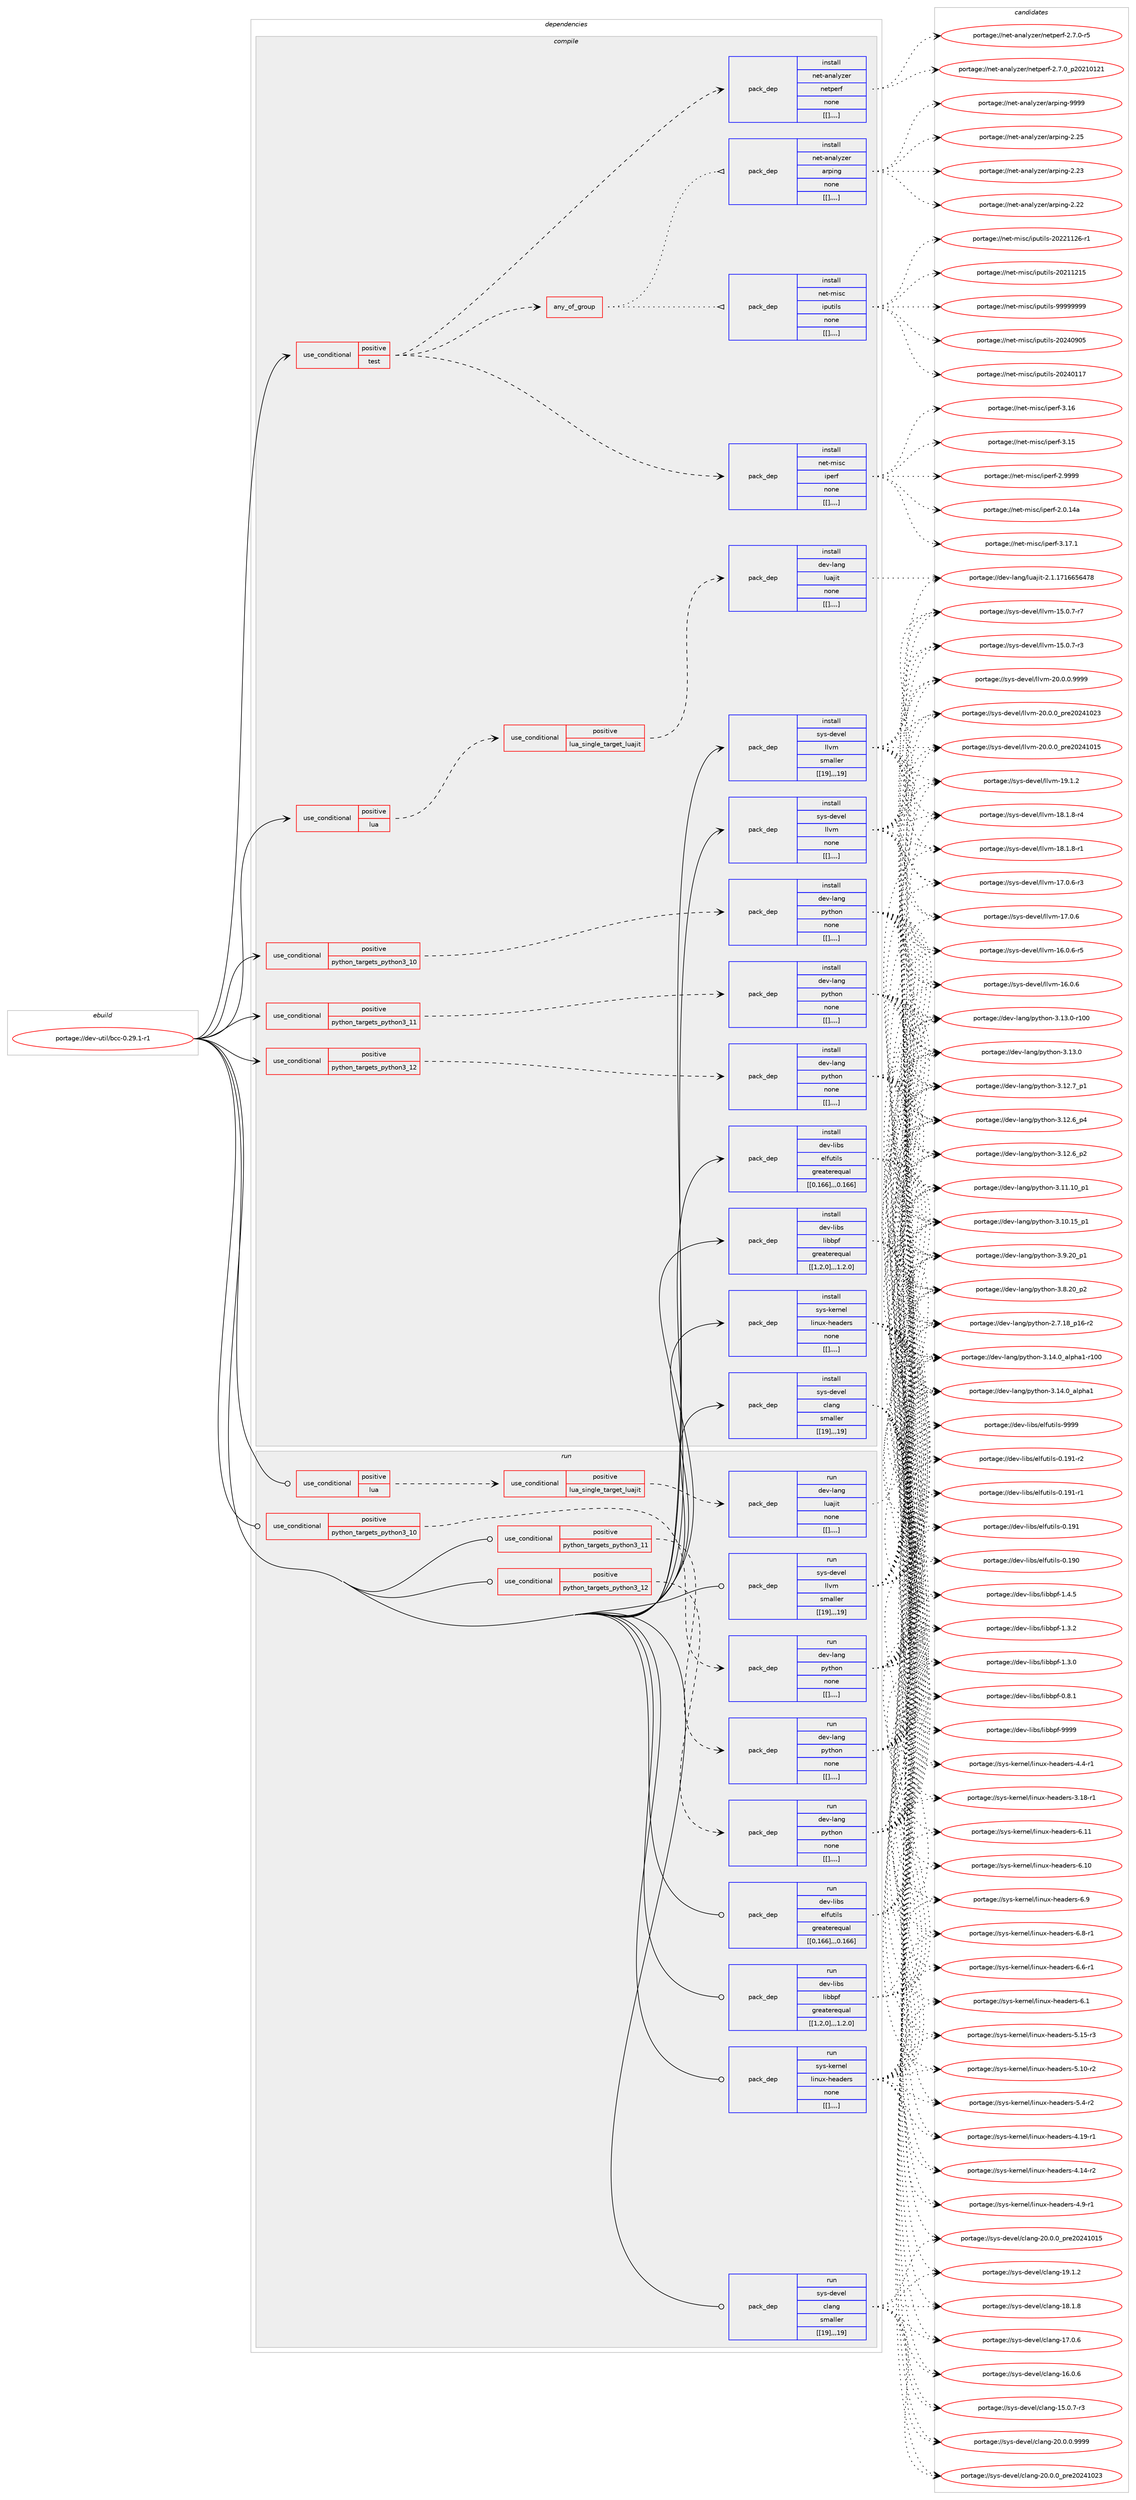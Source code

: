 digraph prolog {

# *************
# Graph options
# *************

newrank=true;
concentrate=true;
compound=true;
graph [rankdir=LR,fontname=Helvetica,fontsize=10,ranksep=1.5];#, ranksep=2.5, nodesep=0.2];
edge  [arrowhead=vee];
node  [fontname=Helvetica,fontsize=10];

# **********
# The ebuild
# **********

subgraph cluster_leftcol {
color=gray;
label=<<i>ebuild</i>>;
id [label="portage://dev-util/bcc-0.29.1-r1", color=red, width=4, href="../dev-util/bcc-0.29.1-r1.svg"];
}

# ****************
# The dependencies
# ****************

subgraph cluster_midcol {
color=gray;
label=<<i>dependencies</i>>;
subgraph cluster_compile {
fillcolor="#eeeeee";
style=filled;
label=<<i>compile</i>>;
subgraph cond64071 {
dependency223175 [label=<<TABLE BORDER="0" CELLBORDER="1" CELLSPACING="0" CELLPADDING="4"><TR><TD ROWSPAN="3" CELLPADDING="10">use_conditional</TD></TR><TR><TD>positive</TD></TR><TR><TD>lua</TD></TR></TABLE>>, shape=none, color=red];
subgraph cond64074 {
dependency223183 [label=<<TABLE BORDER="0" CELLBORDER="1" CELLSPACING="0" CELLPADDING="4"><TR><TD ROWSPAN="3" CELLPADDING="10">use_conditional</TD></TR><TR><TD>positive</TD></TR><TR><TD>lua_single_target_luajit</TD></TR></TABLE>>, shape=none, color=red];
subgraph pack157607 {
dependency223186 [label=<<TABLE BORDER="0" CELLBORDER="1" CELLSPACING="0" CELLPADDING="4" WIDTH="220"><TR><TD ROWSPAN="6" CELLPADDING="30">pack_dep</TD></TR><TR><TD WIDTH="110">install</TD></TR><TR><TD>dev-lang</TD></TR><TR><TD>luajit</TD></TR><TR><TD>none</TD></TR><TR><TD>[[],,,,]</TD></TR></TABLE>>, shape=none, color=blue];
}
dependency223183:e -> dependency223186:w [weight=20,style="dashed",arrowhead="vee"];
}
dependency223175:e -> dependency223183:w [weight=20,style="dashed",arrowhead="vee"];
}
id:e -> dependency223175:w [weight=20,style="solid",arrowhead="vee"];
subgraph cond64077 {
dependency223189 [label=<<TABLE BORDER="0" CELLBORDER="1" CELLSPACING="0" CELLPADDING="4"><TR><TD ROWSPAN="3" CELLPADDING="10">use_conditional</TD></TR><TR><TD>positive</TD></TR><TR><TD>python_targets_python3_10</TD></TR></TABLE>>, shape=none, color=red];
subgraph pack157610 {
dependency223191 [label=<<TABLE BORDER="0" CELLBORDER="1" CELLSPACING="0" CELLPADDING="4" WIDTH="220"><TR><TD ROWSPAN="6" CELLPADDING="30">pack_dep</TD></TR><TR><TD WIDTH="110">install</TD></TR><TR><TD>dev-lang</TD></TR><TR><TD>python</TD></TR><TR><TD>none</TD></TR><TR><TD>[[],,,,]</TD></TR></TABLE>>, shape=none, color=blue];
}
dependency223189:e -> dependency223191:w [weight=20,style="dashed",arrowhead="vee"];
}
id:e -> dependency223189:w [weight=20,style="solid",arrowhead="vee"];
subgraph cond64080 {
dependency223196 [label=<<TABLE BORDER="0" CELLBORDER="1" CELLSPACING="0" CELLPADDING="4"><TR><TD ROWSPAN="3" CELLPADDING="10">use_conditional</TD></TR><TR><TD>positive</TD></TR><TR><TD>python_targets_python3_11</TD></TR></TABLE>>, shape=none, color=red];
subgraph pack157614 {
dependency223207 [label=<<TABLE BORDER="0" CELLBORDER="1" CELLSPACING="0" CELLPADDING="4" WIDTH="220"><TR><TD ROWSPAN="6" CELLPADDING="30">pack_dep</TD></TR><TR><TD WIDTH="110">install</TD></TR><TR><TD>dev-lang</TD></TR><TR><TD>python</TD></TR><TR><TD>none</TD></TR><TR><TD>[[],,,,]</TD></TR></TABLE>>, shape=none, color=blue];
}
dependency223196:e -> dependency223207:w [weight=20,style="dashed",arrowhead="vee"];
}
id:e -> dependency223196:w [weight=20,style="solid",arrowhead="vee"];
subgraph cond64084 {
dependency223211 [label=<<TABLE BORDER="0" CELLBORDER="1" CELLSPACING="0" CELLPADDING="4"><TR><TD ROWSPAN="3" CELLPADDING="10">use_conditional</TD></TR><TR><TD>positive</TD></TR><TR><TD>python_targets_python3_12</TD></TR></TABLE>>, shape=none, color=red];
subgraph pack157624 {
dependency223214 [label=<<TABLE BORDER="0" CELLBORDER="1" CELLSPACING="0" CELLPADDING="4" WIDTH="220"><TR><TD ROWSPAN="6" CELLPADDING="30">pack_dep</TD></TR><TR><TD WIDTH="110">install</TD></TR><TR><TD>dev-lang</TD></TR><TR><TD>python</TD></TR><TR><TD>none</TD></TR><TR><TD>[[],,,,]</TD></TR></TABLE>>, shape=none, color=blue];
}
dependency223211:e -> dependency223214:w [weight=20,style="dashed",arrowhead="vee"];
}
id:e -> dependency223211:w [weight=20,style="solid",arrowhead="vee"];
subgraph cond64091 {
dependency223245 [label=<<TABLE BORDER="0" CELLBORDER="1" CELLSPACING="0" CELLPADDING="4"><TR><TD ROWSPAN="3" CELLPADDING="10">use_conditional</TD></TR><TR><TD>positive</TD></TR><TR><TD>test</TD></TR></TABLE>>, shape=none, color=red];
subgraph any1348 {
dependency223250 [label=<<TABLE BORDER="0" CELLBORDER="1" CELLSPACING="0" CELLPADDING="4"><TR><TD CELLPADDING="10">any_of_group</TD></TR></TABLE>>, shape=none, color=red];subgraph pack157651 {
dependency223253 [label=<<TABLE BORDER="0" CELLBORDER="1" CELLSPACING="0" CELLPADDING="4" WIDTH="220"><TR><TD ROWSPAN="6" CELLPADDING="30">pack_dep</TD></TR><TR><TD WIDTH="110">install</TD></TR><TR><TD>net-misc</TD></TR><TR><TD>iputils</TD></TR><TR><TD>none</TD></TR><TR><TD>[[],,,,]</TD></TR></TABLE>>, shape=none, color=blue];
}
dependency223250:e -> dependency223253:w [weight=20,style="dotted",arrowhead="oinv"];
subgraph pack157655 {
dependency223259 [label=<<TABLE BORDER="0" CELLBORDER="1" CELLSPACING="0" CELLPADDING="4" WIDTH="220"><TR><TD ROWSPAN="6" CELLPADDING="30">pack_dep</TD></TR><TR><TD WIDTH="110">install</TD></TR><TR><TD>net-analyzer</TD></TR><TR><TD>arping</TD></TR><TR><TD>none</TD></TR><TR><TD>[[],,,,]</TD></TR></TABLE>>, shape=none, color=blue];
}
dependency223250:e -> dependency223259:w [weight=20,style="dotted",arrowhead="oinv"];
}
dependency223245:e -> dependency223250:w [weight=20,style="dashed",arrowhead="vee"];
subgraph pack157662 {
dependency223267 [label=<<TABLE BORDER="0" CELLBORDER="1" CELLSPACING="0" CELLPADDING="4" WIDTH="220"><TR><TD ROWSPAN="6" CELLPADDING="30">pack_dep</TD></TR><TR><TD WIDTH="110">install</TD></TR><TR><TD>net-analyzer</TD></TR><TR><TD>netperf</TD></TR><TR><TD>none</TD></TR><TR><TD>[[],,,,]</TD></TR></TABLE>>, shape=none, color=blue];
}
dependency223245:e -> dependency223267:w [weight=20,style="dashed",arrowhead="vee"];
subgraph pack157666 {
dependency223276 [label=<<TABLE BORDER="0" CELLBORDER="1" CELLSPACING="0" CELLPADDING="4" WIDTH="220"><TR><TD ROWSPAN="6" CELLPADDING="30">pack_dep</TD></TR><TR><TD WIDTH="110">install</TD></TR><TR><TD>net-misc</TD></TR><TR><TD>iperf</TD></TR><TR><TD>none</TD></TR><TR><TD>[[],,,,]</TD></TR></TABLE>>, shape=none, color=blue];
}
dependency223245:e -> dependency223276:w [weight=20,style="dashed",arrowhead="vee"];
}
id:e -> dependency223245:w [weight=20,style="solid",arrowhead="vee"];
subgraph pack157672 {
dependency223283 [label=<<TABLE BORDER="0" CELLBORDER="1" CELLSPACING="0" CELLPADDING="4" WIDTH="220"><TR><TD ROWSPAN="6" CELLPADDING="30">pack_dep</TD></TR><TR><TD WIDTH="110">install</TD></TR><TR><TD>dev-libs</TD></TR><TR><TD>elfutils</TD></TR><TR><TD>greaterequal</TD></TR><TR><TD>[[0,166],,,0.166]</TD></TR></TABLE>>, shape=none, color=blue];
}
id:e -> dependency223283:w [weight=20,style="solid",arrowhead="vee"];
subgraph pack157676 {
dependency223289 [label=<<TABLE BORDER="0" CELLBORDER="1" CELLSPACING="0" CELLPADDING="4" WIDTH="220"><TR><TD ROWSPAN="6" CELLPADDING="30">pack_dep</TD></TR><TR><TD WIDTH="110">install</TD></TR><TR><TD>dev-libs</TD></TR><TR><TD>libbpf</TD></TR><TR><TD>greaterequal</TD></TR><TR><TD>[[1,2,0],,,1.2.0]</TD></TR></TABLE>>, shape=none, color=blue];
}
id:e -> dependency223289:w [weight=20,style="solid",arrowhead="vee"];
subgraph pack157680 {
dependency223298 [label=<<TABLE BORDER="0" CELLBORDER="1" CELLSPACING="0" CELLPADDING="4" WIDTH="220"><TR><TD ROWSPAN="6" CELLPADDING="30">pack_dep</TD></TR><TR><TD WIDTH="110">install</TD></TR><TR><TD>sys-devel</TD></TR><TR><TD>clang</TD></TR><TR><TD>smaller</TD></TR><TR><TD>[[19],,,19]</TD></TR></TABLE>>, shape=none, color=blue];
}
id:e -> dependency223298:w [weight=20,style="solid",arrowhead="vee"];
subgraph pack157690 {
dependency223305 [label=<<TABLE BORDER="0" CELLBORDER="1" CELLSPACING="0" CELLPADDING="4" WIDTH="220"><TR><TD ROWSPAN="6" CELLPADDING="30">pack_dep</TD></TR><TR><TD WIDTH="110">install</TD></TR><TR><TD>sys-devel</TD></TR><TR><TD>llvm</TD></TR><TR><TD>smaller</TD></TR><TR><TD>[[19],,,19]</TD></TR></TABLE>>, shape=none, color=blue];
}
id:e -> dependency223305:w [weight=20,style="solid",arrowhead="vee"];
subgraph pack157693 {
dependency223310 [label=<<TABLE BORDER="0" CELLBORDER="1" CELLSPACING="0" CELLPADDING="4" WIDTH="220"><TR><TD ROWSPAN="6" CELLPADDING="30">pack_dep</TD></TR><TR><TD WIDTH="110">install</TD></TR><TR><TD>sys-kernel</TD></TR><TR><TD>linux-headers</TD></TR><TR><TD>none</TD></TR><TR><TD>[[],,,,]</TD></TR></TABLE>>, shape=none, color=blue];
}
id:e -> dependency223310:w [weight=20,style="solid",arrowhead="vee"];
subgraph pack157696 {
dependency223315 [label=<<TABLE BORDER="0" CELLBORDER="1" CELLSPACING="0" CELLPADDING="4" WIDTH="220"><TR><TD ROWSPAN="6" CELLPADDING="30">pack_dep</TD></TR><TR><TD WIDTH="110">install</TD></TR><TR><TD>sys-devel</TD></TR><TR><TD>llvm</TD></TR><TR><TD>none</TD></TR><TR><TD>[[],,,,]</TD></TR></TABLE>>, shape=none, color=blue];
}
id:e -> dependency223315:w [weight=20,style="solid",arrowhead="vee"];
}
subgraph cluster_compileandrun {
fillcolor="#eeeeee";
style=filled;
label=<<i>compile and run</i>>;
}
subgraph cluster_run {
fillcolor="#eeeeee";
style=filled;
label=<<i>run</i>>;
subgraph cond64110 {
dependency223322 [label=<<TABLE BORDER="0" CELLBORDER="1" CELLSPACING="0" CELLPADDING="4"><TR><TD ROWSPAN="3" CELLPADDING="10">use_conditional</TD></TR><TR><TD>positive</TD></TR><TR><TD>lua</TD></TR></TABLE>>, shape=none, color=red];
subgraph cond64111 {
dependency223340 [label=<<TABLE BORDER="0" CELLBORDER="1" CELLSPACING="0" CELLPADDING="4"><TR><TD ROWSPAN="3" CELLPADDING="10">use_conditional</TD></TR><TR><TD>positive</TD></TR><TR><TD>lua_single_target_luajit</TD></TR></TABLE>>, shape=none, color=red];
subgraph pack157721 {
dependency223343 [label=<<TABLE BORDER="0" CELLBORDER="1" CELLSPACING="0" CELLPADDING="4" WIDTH="220"><TR><TD ROWSPAN="6" CELLPADDING="30">pack_dep</TD></TR><TR><TD WIDTH="110">run</TD></TR><TR><TD>dev-lang</TD></TR><TR><TD>luajit</TD></TR><TR><TD>none</TD></TR><TR><TD>[[],,,,]</TD></TR></TABLE>>, shape=none, color=blue];
}
dependency223340:e -> dependency223343:w [weight=20,style="dashed",arrowhead="vee"];
}
dependency223322:e -> dependency223340:w [weight=20,style="dashed",arrowhead="vee"];
}
id:e -> dependency223322:w [weight=20,style="solid",arrowhead="odot"];
subgraph cond64117 {
dependency223352 [label=<<TABLE BORDER="0" CELLBORDER="1" CELLSPACING="0" CELLPADDING="4"><TR><TD ROWSPAN="3" CELLPADDING="10">use_conditional</TD></TR><TR><TD>positive</TD></TR><TR><TD>python_targets_python3_10</TD></TR></TABLE>>, shape=none, color=red];
subgraph pack157733 {
dependency223360 [label=<<TABLE BORDER="0" CELLBORDER="1" CELLSPACING="0" CELLPADDING="4" WIDTH="220"><TR><TD ROWSPAN="6" CELLPADDING="30">pack_dep</TD></TR><TR><TD WIDTH="110">run</TD></TR><TR><TD>dev-lang</TD></TR><TR><TD>python</TD></TR><TR><TD>none</TD></TR><TR><TD>[[],,,,]</TD></TR></TABLE>>, shape=none, color=blue];
}
dependency223352:e -> dependency223360:w [weight=20,style="dashed",arrowhead="vee"];
}
id:e -> dependency223352:w [weight=20,style="solid",arrowhead="odot"];
subgraph cond64122 {
dependency223373 [label=<<TABLE BORDER="0" CELLBORDER="1" CELLSPACING="0" CELLPADDING="4"><TR><TD ROWSPAN="3" CELLPADDING="10">use_conditional</TD></TR><TR><TD>positive</TD></TR><TR><TD>python_targets_python3_11</TD></TR></TABLE>>, shape=none, color=red];
subgraph pack157747 {
dependency223380 [label=<<TABLE BORDER="0" CELLBORDER="1" CELLSPACING="0" CELLPADDING="4" WIDTH="220"><TR><TD ROWSPAN="6" CELLPADDING="30">pack_dep</TD></TR><TR><TD WIDTH="110">run</TD></TR><TR><TD>dev-lang</TD></TR><TR><TD>python</TD></TR><TR><TD>none</TD></TR><TR><TD>[[],,,,]</TD></TR></TABLE>>, shape=none, color=blue];
}
dependency223373:e -> dependency223380:w [weight=20,style="dashed",arrowhead="vee"];
}
id:e -> dependency223373:w [weight=20,style="solid",arrowhead="odot"];
subgraph cond64129 {
dependency223395 [label=<<TABLE BORDER="0" CELLBORDER="1" CELLSPACING="0" CELLPADDING="4"><TR><TD ROWSPAN="3" CELLPADDING="10">use_conditional</TD></TR><TR><TD>positive</TD></TR><TR><TD>python_targets_python3_12</TD></TR></TABLE>>, shape=none, color=red];
subgraph pack157759 {
dependency223403 [label=<<TABLE BORDER="0" CELLBORDER="1" CELLSPACING="0" CELLPADDING="4" WIDTH="220"><TR><TD ROWSPAN="6" CELLPADDING="30">pack_dep</TD></TR><TR><TD WIDTH="110">run</TD></TR><TR><TD>dev-lang</TD></TR><TR><TD>python</TD></TR><TR><TD>none</TD></TR><TR><TD>[[],,,,]</TD></TR></TABLE>>, shape=none, color=blue];
}
dependency223395:e -> dependency223403:w [weight=20,style="dashed",arrowhead="vee"];
}
id:e -> dependency223395:w [weight=20,style="solid",arrowhead="odot"];
subgraph pack157767 {
dependency223414 [label=<<TABLE BORDER="0" CELLBORDER="1" CELLSPACING="0" CELLPADDING="4" WIDTH="220"><TR><TD ROWSPAN="6" CELLPADDING="30">pack_dep</TD></TR><TR><TD WIDTH="110">run</TD></TR><TR><TD>dev-libs</TD></TR><TR><TD>elfutils</TD></TR><TR><TD>greaterequal</TD></TR><TR><TD>[[0,166],,,0.166]</TD></TR></TABLE>>, shape=none, color=blue];
}
id:e -> dependency223414:w [weight=20,style="solid",arrowhead="odot"];
subgraph pack157774 {
dependency223418 [label=<<TABLE BORDER="0" CELLBORDER="1" CELLSPACING="0" CELLPADDING="4" WIDTH="220"><TR><TD ROWSPAN="6" CELLPADDING="30">pack_dep</TD></TR><TR><TD WIDTH="110">run</TD></TR><TR><TD>dev-libs</TD></TR><TR><TD>libbpf</TD></TR><TR><TD>greaterequal</TD></TR><TR><TD>[[1,2,0],,,1.2.0]</TD></TR></TABLE>>, shape=none, color=blue];
}
id:e -> dependency223418:w [weight=20,style="solid",arrowhead="odot"];
subgraph pack157778 {
dependency223430 [label=<<TABLE BORDER="0" CELLBORDER="1" CELLSPACING="0" CELLPADDING="4" WIDTH="220"><TR><TD ROWSPAN="6" CELLPADDING="30">pack_dep</TD></TR><TR><TD WIDTH="110">run</TD></TR><TR><TD>sys-devel</TD></TR><TR><TD>clang</TD></TR><TR><TD>smaller</TD></TR><TR><TD>[[19],,,19]</TD></TR></TABLE>>, shape=none, color=blue];
}
id:e -> dependency223430:w [weight=20,style="solid",arrowhead="odot"];
subgraph pack157787 {
dependency223440 [label=<<TABLE BORDER="0" CELLBORDER="1" CELLSPACING="0" CELLPADDING="4" WIDTH="220"><TR><TD ROWSPAN="6" CELLPADDING="30">pack_dep</TD></TR><TR><TD WIDTH="110">run</TD></TR><TR><TD>sys-devel</TD></TR><TR><TD>llvm</TD></TR><TR><TD>smaller</TD></TR><TR><TD>[[19],,,19]</TD></TR></TABLE>>, shape=none, color=blue];
}
id:e -> dependency223440:w [weight=20,style="solid",arrowhead="odot"];
subgraph pack157794 {
dependency223448 [label=<<TABLE BORDER="0" CELLBORDER="1" CELLSPACING="0" CELLPADDING="4" WIDTH="220"><TR><TD ROWSPAN="6" CELLPADDING="30">pack_dep</TD></TR><TR><TD WIDTH="110">run</TD></TR><TR><TD>sys-kernel</TD></TR><TR><TD>linux-headers</TD></TR><TR><TD>none</TD></TR><TR><TD>[[],,,,]</TD></TR></TABLE>>, shape=none, color=blue];
}
id:e -> dependency223448:w [weight=20,style="solid",arrowhead="odot"];
}
}

# **************
# The candidates
# **************

subgraph cluster_choices {
rank=same;
color=gray;
label=<<i>candidates</i>>;

subgraph choice157628 {
color=black;
nodesep=1;
choice10010111845108971101034710811797106105116455046494649554954545354525556 [label="portage://dev-lang/luajit-2.1.1716656478", color=red, width=4,href="../dev-lang/luajit-2.1.1716656478.svg"];
dependency223186:e -> choice10010111845108971101034710811797106105116455046494649554954545354525556:w [style=dotted,weight="100"];
}
subgraph choice157633 {
color=black;
nodesep=1;
choice100101118451089711010347112121116104111110455146495246489597108112104974945114494848 [label="portage://dev-lang/python-3.14.0_alpha1-r100", color=red, width=4,href="../dev-lang/python-3.14.0_alpha1-r100.svg"];
choice1001011184510897110103471121211161041111104551464952464895971081121049749 [label="portage://dev-lang/python-3.14.0_alpha1", color=red, width=4,href="../dev-lang/python-3.14.0_alpha1.svg"];
choice1001011184510897110103471121211161041111104551464951464845114494848 [label="portage://dev-lang/python-3.13.0-r100", color=red, width=4,href="../dev-lang/python-3.13.0-r100.svg"];
choice10010111845108971101034711212111610411111045514649514648 [label="portage://dev-lang/python-3.13.0", color=red, width=4,href="../dev-lang/python-3.13.0.svg"];
choice100101118451089711010347112121116104111110455146495046559511249 [label="portage://dev-lang/python-3.12.7_p1", color=red, width=4,href="../dev-lang/python-3.12.7_p1.svg"];
choice100101118451089711010347112121116104111110455146495046549511252 [label="portage://dev-lang/python-3.12.6_p4", color=red, width=4,href="../dev-lang/python-3.12.6_p4.svg"];
choice100101118451089711010347112121116104111110455146495046549511250 [label="portage://dev-lang/python-3.12.6_p2", color=red, width=4,href="../dev-lang/python-3.12.6_p2.svg"];
choice10010111845108971101034711212111610411111045514649494649489511249 [label="portage://dev-lang/python-3.11.10_p1", color=red, width=4,href="../dev-lang/python-3.11.10_p1.svg"];
choice10010111845108971101034711212111610411111045514649484649539511249 [label="portage://dev-lang/python-3.10.15_p1", color=red, width=4,href="../dev-lang/python-3.10.15_p1.svg"];
choice100101118451089711010347112121116104111110455146574650489511249 [label="portage://dev-lang/python-3.9.20_p1", color=red, width=4,href="../dev-lang/python-3.9.20_p1.svg"];
choice100101118451089711010347112121116104111110455146564650489511250 [label="portage://dev-lang/python-3.8.20_p2", color=red, width=4,href="../dev-lang/python-3.8.20_p2.svg"];
choice100101118451089711010347112121116104111110455046554649569511249544511450 [label="portage://dev-lang/python-2.7.18_p16-r2", color=red, width=4,href="../dev-lang/python-2.7.18_p16-r2.svg"];
dependency223191:e -> choice100101118451089711010347112121116104111110455146495246489597108112104974945114494848:w [style=dotted,weight="100"];
dependency223191:e -> choice1001011184510897110103471121211161041111104551464952464895971081121049749:w [style=dotted,weight="100"];
dependency223191:e -> choice1001011184510897110103471121211161041111104551464951464845114494848:w [style=dotted,weight="100"];
dependency223191:e -> choice10010111845108971101034711212111610411111045514649514648:w [style=dotted,weight="100"];
dependency223191:e -> choice100101118451089711010347112121116104111110455146495046559511249:w [style=dotted,weight="100"];
dependency223191:e -> choice100101118451089711010347112121116104111110455146495046549511252:w [style=dotted,weight="100"];
dependency223191:e -> choice100101118451089711010347112121116104111110455146495046549511250:w [style=dotted,weight="100"];
dependency223191:e -> choice10010111845108971101034711212111610411111045514649494649489511249:w [style=dotted,weight="100"];
dependency223191:e -> choice10010111845108971101034711212111610411111045514649484649539511249:w [style=dotted,weight="100"];
dependency223191:e -> choice100101118451089711010347112121116104111110455146574650489511249:w [style=dotted,weight="100"];
dependency223191:e -> choice100101118451089711010347112121116104111110455146564650489511250:w [style=dotted,weight="100"];
dependency223191:e -> choice100101118451089711010347112121116104111110455046554649569511249544511450:w [style=dotted,weight="100"];
}
subgraph choice157643 {
color=black;
nodesep=1;
choice100101118451089711010347112121116104111110455146495246489597108112104974945114494848 [label="portage://dev-lang/python-3.14.0_alpha1-r100", color=red, width=4,href="../dev-lang/python-3.14.0_alpha1-r100.svg"];
choice1001011184510897110103471121211161041111104551464952464895971081121049749 [label="portage://dev-lang/python-3.14.0_alpha1", color=red, width=4,href="../dev-lang/python-3.14.0_alpha1.svg"];
choice1001011184510897110103471121211161041111104551464951464845114494848 [label="portage://dev-lang/python-3.13.0-r100", color=red, width=4,href="../dev-lang/python-3.13.0-r100.svg"];
choice10010111845108971101034711212111610411111045514649514648 [label="portage://dev-lang/python-3.13.0", color=red, width=4,href="../dev-lang/python-3.13.0.svg"];
choice100101118451089711010347112121116104111110455146495046559511249 [label="portage://dev-lang/python-3.12.7_p1", color=red, width=4,href="../dev-lang/python-3.12.7_p1.svg"];
choice100101118451089711010347112121116104111110455146495046549511252 [label="portage://dev-lang/python-3.12.6_p4", color=red, width=4,href="../dev-lang/python-3.12.6_p4.svg"];
choice100101118451089711010347112121116104111110455146495046549511250 [label="portage://dev-lang/python-3.12.6_p2", color=red, width=4,href="../dev-lang/python-3.12.6_p2.svg"];
choice10010111845108971101034711212111610411111045514649494649489511249 [label="portage://dev-lang/python-3.11.10_p1", color=red, width=4,href="../dev-lang/python-3.11.10_p1.svg"];
choice10010111845108971101034711212111610411111045514649484649539511249 [label="portage://dev-lang/python-3.10.15_p1", color=red, width=4,href="../dev-lang/python-3.10.15_p1.svg"];
choice100101118451089711010347112121116104111110455146574650489511249 [label="portage://dev-lang/python-3.9.20_p1", color=red, width=4,href="../dev-lang/python-3.9.20_p1.svg"];
choice100101118451089711010347112121116104111110455146564650489511250 [label="portage://dev-lang/python-3.8.20_p2", color=red, width=4,href="../dev-lang/python-3.8.20_p2.svg"];
choice100101118451089711010347112121116104111110455046554649569511249544511450 [label="portage://dev-lang/python-2.7.18_p16-r2", color=red, width=4,href="../dev-lang/python-2.7.18_p16-r2.svg"];
dependency223207:e -> choice100101118451089711010347112121116104111110455146495246489597108112104974945114494848:w [style=dotted,weight="100"];
dependency223207:e -> choice1001011184510897110103471121211161041111104551464952464895971081121049749:w [style=dotted,weight="100"];
dependency223207:e -> choice1001011184510897110103471121211161041111104551464951464845114494848:w [style=dotted,weight="100"];
dependency223207:e -> choice10010111845108971101034711212111610411111045514649514648:w [style=dotted,weight="100"];
dependency223207:e -> choice100101118451089711010347112121116104111110455146495046559511249:w [style=dotted,weight="100"];
dependency223207:e -> choice100101118451089711010347112121116104111110455146495046549511252:w [style=dotted,weight="100"];
dependency223207:e -> choice100101118451089711010347112121116104111110455146495046549511250:w [style=dotted,weight="100"];
dependency223207:e -> choice10010111845108971101034711212111610411111045514649494649489511249:w [style=dotted,weight="100"];
dependency223207:e -> choice10010111845108971101034711212111610411111045514649484649539511249:w [style=dotted,weight="100"];
dependency223207:e -> choice100101118451089711010347112121116104111110455146574650489511249:w [style=dotted,weight="100"];
dependency223207:e -> choice100101118451089711010347112121116104111110455146564650489511250:w [style=dotted,weight="100"];
dependency223207:e -> choice100101118451089711010347112121116104111110455046554649569511249544511450:w [style=dotted,weight="100"];
}
subgraph choice157655 {
color=black;
nodesep=1;
choice100101118451089711010347112121116104111110455146495246489597108112104974945114494848 [label="portage://dev-lang/python-3.14.0_alpha1-r100", color=red, width=4,href="../dev-lang/python-3.14.0_alpha1-r100.svg"];
choice1001011184510897110103471121211161041111104551464952464895971081121049749 [label="portage://dev-lang/python-3.14.0_alpha1", color=red, width=4,href="../dev-lang/python-3.14.0_alpha1.svg"];
choice1001011184510897110103471121211161041111104551464951464845114494848 [label="portage://dev-lang/python-3.13.0-r100", color=red, width=4,href="../dev-lang/python-3.13.0-r100.svg"];
choice10010111845108971101034711212111610411111045514649514648 [label="portage://dev-lang/python-3.13.0", color=red, width=4,href="../dev-lang/python-3.13.0.svg"];
choice100101118451089711010347112121116104111110455146495046559511249 [label="portage://dev-lang/python-3.12.7_p1", color=red, width=4,href="../dev-lang/python-3.12.7_p1.svg"];
choice100101118451089711010347112121116104111110455146495046549511252 [label="portage://dev-lang/python-3.12.6_p4", color=red, width=4,href="../dev-lang/python-3.12.6_p4.svg"];
choice100101118451089711010347112121116104111110455146495046549511250 [label="portage://dev-lang/python-3.12.6_p2", color=red, width=4,href="../dev-lang/python-3.12.6_p2.svg"];
choice10010111845108971101034711212111610411111045514649494649489511249 [label="portage://dev-lang/python-3.11.10_p1", color=red, width=4,href="../dev-lang/python-3.11.10_p1.svg"];
choice10010111845108971101034711212111610411111045514649484649539511249 [label="portage://dev-lang/python-3.10.15_p1", color=red, width=4,href="../dev-lang/python-3.10.15_p1.svg"];
choice100101118451089711010347112121116104111110455146574650489511249 [label="portage://dev-lang/python-3.9.20_p1", color=red, width=4,href="../dev-lang/python-3.9.20_p1.svg"];
choice100101118451089711010347112121116104111110455146564650489511250 [label="portage://dev-lang/python-3.8.20_p2", color=red, width=4,href="../dev-lang/python-3.8.20_p2.svg"];
choice100101118451089711010347112121116104111110455046554649569511249544511450 [label="portage://dev-lang/python-2.7.18_p16-r2", color=red, width=4,href="../dev-lang/python-2.7.18_p16-r2.svg"];
dependency223214:e -> choice100101118451089711010347112121116104111110455146495246489597108112104974945114494848:w [style=dotted,weight="100"];
dependency223214:e -> choice1001011184510897110103471121211161041111104551464952464895971081121049749:w [style=dotted,weight="100"];
dependency223214:e -> choice1001011184510897110103471121211161041111104551464951464845114494848:w [style=dotted,weight="100"];
dependency223214:e -> choice10010111845108971101034711212111610411111045514649514648:w [style=dotted,weight="100"];
dependency223214:e -> choice100101118451089711010347112121116104111110455146495046559511249:w [style=dotted,weight="100"];
dependency223214:e -> choice100101118451089711010347112121116104111110455146495046549511252:w [style=dotted,weight="100"];
dependency223214:e -> choice100101118451089711010347112121116104111110455146495046549511250:w [style=dotted,weight="100"];
dependency223214:e -> choice10010111845108971101034711212111610411111045514649494649489511249:w [style=dotted,weight="100"];
dependency223214:e -> choice10010111845108971101034711212111610411111045514649484649539511249:w [style=dotted,weight="100"];
dependency223214:e -> choice100101118451089711010347112121116104111110455146574650489511249:w [style=dotted,weight="100"];
dependency223214:e -> choice100101118451089711010347112121116104111110455146564650489511250:w [style=dotted,weight="100"];
dependency223214:e -> choice100101118451089711010347112121116104111110455046554649569511249544511450:w [style=dotted,weight="100"];
}
subgraph choice157665 {
color=black;
nodesep=1;
choice110101116451091051159947105112117116105108115455757575757575757 [label="portage://net-misc/iputils-99999999", color=red, width=4,href="../net-misc/iputils-99999999.svg"];
choice110101116451091051159947105112117116105108115455048505248574853 [label="portage://net-misc/iputils-20240905", color=red, width=4,href="../net-misc/iputils-20240905.svg"];
choice110101116451091051159947105112117116105108115455048505248494955 [label="portage://net-misc/iputils-20240117", color=red, width=4,href="../net-misc/iputils-20240117.svg"];
choice1101011164510910511599471051121171161051081154550485050494950544511449 [label="portage://net-misc/iputils-20221126-r1", color=red, width=4,href="../net-misc/iputils-20221126-r1.svg"];
choice110101116451091051159947105112117116105108115455048504949504953 [label="portage://net-misc/iputils-20211215", color=red, width=4,href="../net-misc/iputils-20211215.svg"];
dependency223253:e -> choice110101116451091051159947105112117116105108115455757575757575757:w [style=dotted,weight="100"];
dependency223253:e -> choice110101116451091051159947105112117116105108115455048505248574853:w [style=dotted,weight="100"];
dependency223253:e -> choice110101116451091051159947105112117116105108115455048505248494955:w [style=dotted,weight="100"];
dependency223253:e -> choice1101011164510910511599471051121171161051081154550485050494950544511449:w [style=dotted,weight="100"];
dependency223253:e -> choice110101116451091051159947105112117116105108115455048504949504953:w [style=dotted,weight="100"];
}
subgraph choice157666 {
color=black;
nodesep=1;
choice11010111645971109710812112210111447971141121051101034557575757 [label="portage://net-analyzer/arping-9999", color=red, width=4,href="../net-analyzer/arping-9999.svg"];
choice11010111645971109710812112210111447971141121051101034550465053 [label="portage://net-analyzer/arping-2.25", color=red, width=4,href="../net-analyzer/arping-2.25.svg"];
choice11010111645971109710812112210111447971141121051101034550465051 [label="portage://net-analyzer/arping-2.23", color=red, width=4,href="../net-analyzer/arping-2.23.svg"];
choice11010111645971109710812112210111447971141121051101034550465050 [label="portage://net-analyzer/arping-2.22", color=red, width=4,href="../net-analyzer/arping-2.22.svg"];
dependency223259:e -> choice11010111645971109710812112210111447971141121051101034557575757:w [style=dotted,weight="100"];
dependency223259:e -> choice11010111645971109710812112210111447971141121051101034550465053:w [style=dotted,weight="100"];
dependency223259:e -> choice11010111645971109710812112210111447971141121051101034550465051:w [style=dotted,weight="100"];
dependency223259:e -> choice11010111645971109710812112210111447971141121051101034550465050:w [style=dotted,weight="100"];
}
subgraph choice157670 {
color=black;
nodesep=1;
choice11010111645971109710812112210111447110101116112101114102455046554648951125048504948495049 [label="portage://net-analyzer/netperf-2.7.0_p20210121", color=red, width=4,href="../net-analyzer/netperf-2.7.0_p20210121.svg"];
choice110101116459711097108121122101114471101011161121011141024550465546484511453 [label="portage://net-analyzer/netperf-2.7.0-r5", color=red, width=4,href="../net-analyzer/netperf-2.7.0-r5.svg"];
dependency223267:e -> choice11010111645971109710812112210111447110101116112101114102455046554648951125048504948495049:w [style=dotted,weight="100"];
dependency223267:e -> choice110101116459711097108121122101114471101011161121011141024550465546484511453:w [style=dotted,weight="100"];
}
subgraph choice157675 {
color=black;
nodesep=1;
choice11010111645109105115994710511210111410245514649554649 [label="portage://net-misc/iperf-3.17.1", color=red, width=4,href="../net-misc/iperf-3.17.1.svg"];
choice1101011164510910511599471051121011141024551464954 [label="portage://net-misc/iperf-3.16", color=red, width=4,href="../net-misc/iperf-3.16.svg"];
choice1101011164510910511599471051121011141024551464953 [label="portage://net-misc/iperf-3.15", color=red, width=4,href="../net-misc/iperf-3.15.svg"];
choice11010111645109105115994710511210111410245504657575757 [label="portage://net-misc/iperf-2.9999", color=red, width=4,href="../net-misc/iperf-2.9999.svg"];
choice1101011164510910511599471051121011141024550464846495297 [label="portage://net-misc/iperf-2.0.14a", color=red, width=4,href="../net-misc/iperf-2.0.14a.svg"];
dependency223276:e -> choice11010111645109105115994710511210111410245514649554649:w [style=dotted,weight="100"];
dependency223276:e -> choice1101011164510910511599471051121011141024551464954:w [style=dotted,weight="100"];
dependency223276:e -> choice1101011164510910511599471051121011141024551464953:w [style=dotted,weight="100"];
dependency223276:e -> choice11010111645109105115994710511210111410245504657575757:w [style=dotted,weight="100"];
dependency223276:e -> choice1101011164510910511599471051121011141024550464846495297:w [style=dotted,weight="100"];
}
subgraph choice157687 {
color=black;
nodesep=1;
choice1001011184510810598115471011081021171161051081154557575757 [label="portage://dev-libs/elfutils-9999", color=red, width=4,href="../dev-libs/elfutils-9999.svg"];
choice1001011184510810598115471011081021171161051081154548464957494511450 [label="portage://dev-libs/elfutils-0.191-r2", color=red, width=4,href="../dev-libs/elfutils-0.191-r2.svg"];
choice1001011184510810598115471011081021171161051081154548464957494511449 [label="portage://dev-libs/elfutils-0.191-r1", color=red, width=4,href="../dev-libs/elfutils-0.191-r1.svg"];
choice100101118451081059811547101108102117116105108115454846495749 [label="portage://dev-libs/elfutils-0.191", color=red, width=4,href="../dev-libs/elfutils-0.191.svg"];
choice100101118451081059811547101108102117116105108115454846495748 [label="portage://dev-libs/elfutils-0.190", color=red, width=4,href="../dev-libs/elfutils-0.190.svg"];
dependency223283:e -> choice1001011184510810598115471011081021171161051081154557575757:w [style=dotted,weight="100"];
dependency223283:e -> choice1001011184510810598115471011081021171161051081154548464957494511450:w [style=dotted,weight="100"];
dependency223283:e -> choice1001011184510810598115471011081021171161051081154548464957494511449:w [style=dotted,weight="100"];
dependency223283:e -> choice100101118451081059811547101108102117116105108115454846495749:w [style=dotted,weight="100"];
dependency223283:e -> choice100101118451081059811547101108102117116105108115454846495748:w [style=dotted,weight="100"];
}
subgraph choice157706 {
color=black;
nodesep=1;
choice10010111845108105981154710810598981121024557575757 [label="portage://dev-libs/libbpf-9999", color=red, width=4,href="../dev-libs/libbpf-9999.svg"];
choice1001011184510810598115471081059898112102454946524653 [label="portage://dev-libs/libbpf-1.4.5", color=red, width=4,href="../dev-libs/libbpf-1.4.5.svg"];
choice1001011184510810598115471081059898112102454946514650 [label="portage://dev-libs/libbpf-1.3.2", color=red, width=4,href="../dev-libs/libbpf-1.3.2.svg"];
choice1001011184510810598115471081059898112102454946514648 [label="portage://dev-libs/libbpf-1.3.0", color=red, width=4,href="../dev-libs/libbpf-1.3.0.svg"];
choice1001011184510810598115471081059898112102454846564649 [label="portage://dev-libs/libbpf-0.8.1", color=red, width=4,href="../dev-libs/libbpf-0.8.1.svg"];
dependency223289:e -> choice10010111845108105981154710810598981121024557575757:w [style=dotted,weight="100"];
dependency223289:e -> choice1001011184510810598115471081059898112102454946524653:w [style=dotted,weight="100"];
dependency223289:e -> choice1001011184510810598115471081059898112102454946514650:w [style=dotted,weight="100"];
dependency223289:e -> choice1001011184510810598115471081059898112102454946514648:w [style=dotted,weight="100"];
dependency223289:e -> choice1001011184510810598115471081059898112102454846564649:w [style=dotted,weight="100"];
}
subgraph choice157711 {
color=black;
nodesep=1;
choice11512111545100101118101108479910897110103455048464846484657575757 [label="portage://sys-devel/clang-20.0.0.9999", color=red, width=4,href="../sys-devel/clang-20.0.0.9999.svg"];
choice1151211154510010111810110847991089711010345504846484648951121141015048505249485051 [label="portage://sys-devel/clang-20.0.0_pre20241023", color=red, width=4,href="../sys-devel/clang-20.0.0_pre20241023.svg"];
choice1151211154510010111810110847991089711010345504846484648951121141015048505249484953 [label="portage://sys-devel/clang-20.0.0_pre20241015", color=red, width=4,href="../sys-devel/clang-20.0.0_pre20241015.svg"];
choice1151211154510010111810110847991089711010345495746494650 [label="portage://sys-devel/clang-19.1.2", color=red, width=4,href="../sys-devel/clang-19.1.2.svg"];
choice1151211154510010111810110847991089711010345495646494656 [label="portage://sys-devel/clang-18.1.8", color=red, width=4,href="../sys-devel/clang-18.1.8.svg"];
choice1151211154510010111810110847991089711010345495546484654 [label="portage://sys-devel/clang-17.0.6", color=red, width=4,href="../sys-devel/clang-17.0.6.svg"];
choice1151211154510010111810110847991089711010345495446484654 [label="portage://sys-devel/clang-16.0.6", color=red, width=4,href="../sys-devel/clang-16.0.6.svg"];
choice11512111545100101118101108479910897110103454953464846554511451 [label="portage://sys-devel/clang-15.0.7-r3", color=red, width=4,href="../sys-devel/clang-15.0.7-r3.svg"];
dependency223298:e -> choice11512111545100101118101108479910897110103455048464846484657575757:w [style=dotted,weight="100"];
dependency223298:e -> choice1151211154510010111810110847991089711010345504846484648951121141015048505249485051:w [style=dotted,weight="100"];
dependency223298:e -> choice1151211154510010111810110847991089711010345504846484648951121141015048505249484953:w [style=dotted,weight="100"];
dependency223298:e -> choice1151211154510010111810110847991089711010345495746494650:w [style=dotted,weight="100"];
dependency223298:e -> choice1151211154510010111810110847991089711010345495646494656:w [style=dotted,weight="100"];
dependency223298:e -> choice1151211154510010111810110847991089711010345495546484654:w [style=dotted,weight="100"];
dependency223298:e -> choice1151211154510010111810110847991089711010345495446484654:w [style=dotted,weight="100"];
dependency223298:e -> choice11512111545100101118101108479910897110103454953464846554511451:w [style=dotted,weight="100"];
}
subgraph choice157725 {
color=black;
nodesep=1;
choice1151211154510010111810110847108108118109455048464846484657575757 [label="portage://sys-devel/llvm-20.0.0.9999", color=red, width=4,href="../sys-devel/llvm-20.0.0.9999.svg"];
choice115121115451001011181011084710810811810945504846484648951121141015048505249485051 [label="portage://sys-devel/llvm-20.0.0_pre20241023", color=red, width=4,href="../sys-devel/llvm-20.0.0_pre20241023.svg"];
choice115121115451001011181011084710810811810945504846484648951121141015048505249484953 [label="portage://sys-devel/llvm-20.0.0_pre20241015", color=red, width=4,href="../sys-devel/llvm-20.0.0_pre20241015.svg"];
choice115121115451001011181011084710810811810945495746494650 [label="portage://sys-devel/llvm-19.1.2", color=red, width=4,href="../sys-devel/llvm-19.1.2.svg"];
choice1151211154510010111810110847108108118109454956464946564511452 [label="portage://sys-devel/llvm-18.1.8-r4", color=red, width=4,href="../sys-devel/llvm-18.1.8-r4.svg"];
choice1151211154510010111810110847108108118109454956464946564511449 [label="portage://sys-devel/llvm-18.1.8-r1", color=red, width=4,href="../sys-devel/llvm-18.1.8-r1.svg"];
choice1151211154510010111810110847108108118109454955464846544511451 [label="portage://sys-devel/llvm-17.0.6-r3", color=red, width=4,href="../sys-devel/llvm-17.0.6-r3.svg"];
choice115121115451001011181011084710810811810945495546484654 [label="portage://sys-devel/llvm-17.0.6", color=red, width=4,href="../sys-devel/llvm-17.0.6.svg"];
choice1151211154510010111810110847108108118109454954464846544511453 [label="portage://sys-devel/llvm-16.0.6-r5", color=red, width=4,href="../sys-devel/llvm-16.0.6-r5.svg"];
choice115121115451001011181011084710810811810945495446484654 [label="portage://sys-devel/llvm-16.0.6", color=red, width=4,href="../sys-devel/llvm-16.0.6.svg"];
choice1151211154510010111810110847108108118109454953464846554511455 [label="portage://sys-devel/llvm-15.0.7-r7", color=red, width=4,href="../sys-devel/llvm-15.0.7-r7.svg"];
choice1151211154510010111810110847108108118109454953464846554511451 [label="portage://sys-devel/llvm-15.0.7-r3", color=red, width=4,href="../sys-devel/llvm-15.0.7-r3.svg"];
dependency223305:e -> choice1151211154510010111810110847108108118109455048464846484657575757:w [style=dotted,weight="100"];
dependency223305:e -> choice115121115451001011181011084710810811810945504846484648951121141015048505249485051:w [style=dotted,weight="100"];
dependency223305:e -> choice115121115451001011181011084710810811810945504846484648951121141015048505249484953:w [style=dotted,weight="100"];
dependency223305:e -> choice115121115451001011181011084710810811810945495746494650:w [style=dotted,weight="100"];
dependency223305:e -> choice1151211154510010111810110847108108118109454956464946564511452:w [style=dotted,weight="100"];
dependency223305:e -> choice1151211154510010111810110847108108118109454956464946564511449:w [style=dotted,weight="100"];
dependency223305:e -> choice1151211154510010111810110847108108118109454955464846544511451:w [style=dotted,weight="100"];
dependency223305:e -> choice115121115451001011181011084710810811810945495546484654:w [style=dotted,weight="100"];
dependency223305:e -> choice1151211154510010111810110847108108118109454954464846544511453:w [style=dotted,weight="100"];
dependency223305:e -> choice115121115451001011181011084710810811810945495446484654:w [style=dotted,weight="100"];
dependency223305:e -> choice1151211154510010111810110847108108118109454953464846554511455:w [style=dotted,weight="100"];
dependency223305:e -> choice1151211154510010111810110847108108118109454953464846554511451:w [style=dotted,weight="100"];
}
subgraph choice157743 {
color=black;
nodesep=1;
choice115121115451071011141101011084710810511011712045104101971001011141154554464949 [label="portage://sys-kernel/linux-headers-6.11", color=red, width=4,href="../sys-kernel/linux-headers-6.11.svg"];
choice115121115451071011141101011084710810511011712045104101971001011141154554464948 [label="portage://sys-kernel/linux-headers-6.10", color=red, width=4,href="../sys-kernel/linux-headers-6.10.svg"];
choice1151211154510710111411010110847108105110117120451041019710010111411545544657 [label="portage://sys-kernel/linux-headers-6.9", color=red, width=4,href="../sys-kernel/linux-headers-6.9.svg"];
choice11512111545107101114110101108471081051101171204510410197100101114115455446564511449 [label="portage://sys-kernel/linux-headers-6.8-r1", color=red, width=4,href="../sys-kernel/linux-headers-6.8-r1.svg"];
choice11512111545107101114110101108471081051101171204510410197100101114115455446544511449 [label="portage://sys-kernel/linux-headers-6.6-r1", color=red, width=4,href="../sys-kernel/linux-headers-6.6-r1.svg"];
choice1151211154510710111411010110847108105110117120451041019710010111411545544649 [label="portage://sys-kernel/linux-headers-6.1", color=red, width=4,href="../sys-kernel/linux-headers-6.1.svg"];
choice1151211154510710111411010110847108105110117120451041019710010111411545534649534511451 [label="portage://sys-kernel/linux-headers-5.15-r3", color=red, width=4,href="../sys-kernel/linux-headers-5.15-r3.svg"];
choice1151211154510710111411010110847108105110117120451041019710010111411545534649484511450 [label="portage://sys-kernel/linux-headers-5.10-r2", color=red, width=4,href="../sys-kernel/linux-headers-5.10-r2.svg"];
choice11512111545107101114110101108471081051101171204510410197100101114115455346524511450 [label="portage://sys-kernel/linux-headers-5.4-r2", color=red, width=4,href="../sys-kernel/linux-headers-5.4-r2.svg"];
choice1151211154510710111411010110847108105110117120451041019710010111411545524649574511449 [label="portage://sys-kernel/linux-headers-4.19-r1", color=red, width=4,href="../sys-kernel/linux-headers-4.19-r1.svg"];
choice1151211154510710111411010110847108105110117120451041019710010111411545524649524511450 [label="portage://sys-kernel/linux-headers-4.14-r2", color=red, width=4,href="../sys-kernel/linux-headers-4.14-r2.svg"];
choice11512111545107101114110101108471081051101171204510410197100101114115455246574511449 [label="portage://sys-kernel/linux-headers-4.9-r1", color=red, width=4,href="../sys-kernel/linux-headers-4.9-r1.svg"];
choice11512111545107101114110101108471081051101171204510410197100101114115455246524511449 [label="portage://sys-kernel/linux-headers-4.4-r1", color=red, width=4,href="../sys-kernel/linux-headers-4.4-r1.svg"];
choice1151211154510710111411010110847108105110117120451041019710010111411545514649564511449 [label="portage://sys-kernel/linux-headers-3.18-r1", color=red, width=4,href="../sys-kernel/linux-headers-3.18-r1.svg"];
dependency223310:e -> choice115121115451071011141101011084710810511011712045104101971001011141154554464949:w [style=dotted,weight="100"];
dependency223310:e -> choice115121115451071011141101011084710810511011712045104101971001011141154554464948:w [style=dotted,weight="100"];
dependency223310:e -> choice1151211154510710111411010110847108105110117120451041019710010111411545544657:w [style=dotted,weight="100"];
dependency223310:e -> choice11512111545107101114110101108471081051101171204510410197100101114115455446564511449:w [style=dotted,weight="100"];
dependency223310:e -> choice11512111545107101114110101108471081051101171204510410197100101114115455446544511449:w [style=dotted,weight="100"];
dependency223310:e -> choice1151211154510710111411010110847108105110117120451041019710010111411545544649:w [style=dotted,weight="100"];
dependency223310:e -> choice1151211154510710111411010110847108105110117120451041019710010111411545534649534511451:w [style=dotted,weight="100"];
dependency223310:e -> choice1151211154510710111411010110847108105110117120451041019710010111411545534649484511450:w [style=dotted,weight="100"];
dependency223310:e -> choice11512111545107101114110101108471081051101171204510410197100101114115455346524511450:w [style=dotted,weight="100"];
dependency223310:e -> choice1151211154510710111411010110847108105110117120451041019710010111411545524649574511449:w [style=dotted,weight="100"];
dependency223310:e -> choice1151211154510710111411010110847108105110117120451041019710010111411545524649524511450:w [style=dotted,weight="100"];
dependency223310:e -> choice11512111545107101114110101108471081051101171204510410197100101114115455246574511449:w [style=dotted,weight="100"];
dependency223310:e -> choice11512111545107101114110101108471081051101171204510410197100101114115455246524511449:w [style=dotted,weight="100"];
dependency223310:e -> choice1151211154510710111411010110847108105110117120451041019710010111411545514649564511449:w [style=dotted,weight="100"];
}
subgraph choice157758 {
color=black;
nodesep=1;
choice1151211154510010111810110847108108118109455048464846484657575757 [label="portage://sys-devel/llvm-20.0.0.9999", color=red, width=4,href="../sys-devel/llvm-20.0.0.9999.svg"];
choice115121115451001011181011084710810811810945504846484648951121141015048505249485051 [label="portage://sys-devel/llvm-20.0.0_pre20241023", color=red, width=4,href="../sys-devel/llvm-20.0.0_pre20241023.svg"];
choice115121115451001011181011084710810811810945504846484648951121141015048505249484953 [label="portage://sys-devel/llvm-20.0.0_pre20241015", color=red, width=4,href="../sys-devel/llvm-20.0.0_pre20241015.svg"];
choice115121115451001011181011084710810811810945495746494650 [label="portage://sys-devel/llvm-19.1.2", color=red, width=4,href="../sys-devel/llvm-19.1.2.svg"];
choice1151211154510010111810110847108108118109454956464946564511452 [label="portage://sys-devel/llvm-18.1.8-r4", color=red, width=4,href="../sys-devel/llvm-18.1.8-r4.svg"];
choice1151211154510010111810110847108108118109454956464946564511449 [label="portage://sys-devel/llvm-18.1.8-r1", color=red, width=4,href="../sys-devel/llvm-18.1.8-r1.svg"];
choice1151211154510010111810110847108108118109454955464846544511451 [label="portage://sys-devel/llvm-17.0.6-r3", color=red, width=4,href="../sys-devel/llvm-17.0.6-r3.svg"];
choice115121115451001011181011084710810811810945495546484654 [label="portage://sys-devel/llvm-17.0.6", color=red, width=4,href="../sys-devel/llvm-17.0.6.svg"];
choice1151211154510010111810110847108108118109454954464846544511453 [label="portage://sys-devel/llvm-16.0.6-r5", color=red, width=4,href="../sys-devel/llvm-16.0.6-r5.svg"];
choice115121115451001011181011084710810811810945495446484654 [label="portage://sys-devel/llvm-16.0.6", color=red, width=4,href="../sys-devel/llvm-16.0.6.svg"];
choice1151211154510010111810110847108108118109454953464846554511455 [label="portage://sys-devel/llvm-15.0.7-r7", color=red, width=4,href="../sys-devel/llvm-15.0.7-r7.svg"];
choice1151211154510010111810110847108108118109454953464846554511451 [label="portage://sys-devel/llvm-15.0.7-r3", color=red, width=4,href="../sys-devel/llvm-15.0.7-r3.svg"];
dependency223315:e -> choice1151211154510010111810110847108108118109455048464846484657575757:w [style=dotted,weight="100"];
dependency223315:e -> choice115121115451001011181011084710810811810945504846484648951121141015048505249485051:w [style=dotted,weight="100"];
dependency223315:e -> choice115121115451001011181011084710810811810945504846484648951121141015048505249484953:w [style=dotted,weight="100"];
dependency223315:e -> choice115121115451001011181011084710810811810945495746494650:w [style=dotted,weight="100"];
dependency223315:e -> choice1151211154510010111810110847108108118109454956464946564511452:w [style=dotted,weight="100"];
dependency223315:e -> choice1151211154510010111810110847108108118109454956464946564511449:w [style=dotted,weight="100"];
dependency223315:e -> choice1151211154510010111810110847108108118109454955464846544511451:w [style=dotted,weight="100"];
dependency223315:e -> choice115121115451001011181011084710810811810945495546484654:w [style=dotted,weight="100"];
dependency223315:e -> choice1151211154510010111810110847108108118109454954464846544511453:w [style=dotted,weight="100"];
dependency223315:e -> choice115121115451001011181011084710810811810945495446484654:w [style=dotted,weight="100"];
dependency223315:e -> choice1151211154510010111810110847108108118109454953464846554511455:w [style=dotted,weight="100"];
dependency223315:e -> choice1151211154510010111810110847108108118109454953464846554511451:w [style=dotted,weight="100"];
}
subgraph choice157771 {
color=black;
nodesep=1;
choice10010111845108971101034710811797106105116455046494649554954545354525556 [label="portage://dev-lang/luajit-2.1.1716656478", color=red, width=4,href="../dev-lang/luajit-2.1.1716656478.svg"];
dependency223343:e -> choice10010111845108971101034710811797106105116455046494649554954545354525556:w [style=dotted,weight="100"];
}
subgraph choice157786 {
color=black;
nodesep=1;
choice100101118451089711010347112121116104111110455146495246489597108112104974945114494848 [label="portage://dev-lang/python-3.14.0_alpha1-r100", color=red, width=4,href="../dev-lang/python-3.14.0_alpha1-r100.svg"];
choice1001011184510897110103471121211161041111104551464952464895971081121049749 [label="portage://dev-lang/python-3.14.0_alpha1", color=red, width=4,href="../dev-lang/python-3.14.0_alpha1.svg"];
choice1001011184510897110103471121211161041111104551464951464845114494848 [label="portage://dev-lang/python-3.13.0-r100", color=red, width=4,href="../dev-lang/python-3.13.0-r100.svg"];
choice10010111845108971101034711212111610411111045514649514648 [label="portage://dev-lang/python-3.13.0", color=red, width=4,href="../dev-lang/python-3.13.0.svg"];
choice100101118451089711010347112121116104111110455146495046559511249 [label="portage://dev-lang/python-3.12.7_p1", color=red, width=4,href="../dev-lang/python-3.12.7_p1.svg"];
choice100101118451089711010347112121116104111110455146495046549511252 [label="portage://dev-lang/python-3.12.6_p4", color=red, width=4,href="../dev-lang/python-3.12.6_p4.svg"];
choice100101118451089711010347112121116104111110455146495046549511250 [label="portage://dev-lang/python-3.12.6_p2", color=red, width=4,href="../dev-lang/python-3.12.6_p2.svg"];
choice10010111845108971101034711212111610411111045514649494649489511249 [label="portage://dev-lang/python-3.11.10_p1", color=red, width=4,href="../dev-lang/python-3.11.10_p1.svg"];
choice10010111845108971101034711212111610411111045514649484649539511249 [label="portage://dev-lang/python-3.10.15_p1", color=red, width=4,href="../dev-lang/python-3.10.15_p1.svg"];
choice100101118451089711010347112121116104111110455146574650489511249 [label="portage://dev-lang/python-3.9.20_p1", color=red, width=4,href="../dev-lang/python-3.9.20_p1.svg"];
choice100101118451089711010347112121116104111110455146564650489511250 [label="portage://dev-lang/python-3.8.20_p2", color=red, width=4,href="../dev-lang/python-3.8.20_p2.svg"];
choice100101118451089711010347112121116104111110455046554649569511249544511450 [label="portage://dev-lang/python-2.7.18_p16-r2", color=red, width=4,href="../dev-lang/python-2.7.18_p16-r2.svg"];
dependency223360:e -> choice100101118451089711010347112121116104111110455146495246489597108112104974945114494848:w [style=dotted,weight="100"];
dependency223360:e -> choice1001011184510897110103471121211161041111104551464952464895971081121049749:w [style=dotted,weight="100"];
dependency223360:e -> choice1001011184510897110103471121211161041111104551464951464845114494848:w [style=dotted,weight="100"];
dependency223360:e -> choice10010111845108971101034711212111610411111045514649514648:w [style=dotted,weight="100"];
dependency223360:e -> choice100101118451089711010347112121116104111110455146495046559511249:w [style=dotted,weight="100"];
dependency223360:e -> choice100101118451089711010347112121116104111110455146495046549511252:w [style=dotted,weight="100"];
dependency223360:e -> choice100101118451089711010347112121116104111110455146495046549511250:w [style=dotted,weight="100"];
dependency223360:e -> choice10010111845108971101034711212111610411111045514649494649489511249:w [style=dotted,weight="100"];
dependency223360:e -> choice10010111845108971101034711212111610411111045514649484649539511249:w [style=dotted,weight="100"];
dependency223360:e -> choice100101118451089711010347112121116104111110455146574650489511249:w [style=dotted,weight="100"];
dependency223360:e -> choice100101118451089711010347112121116104111110455146564650489511250:w [style=dotted,weight="100"];
dependency223360:e -> choice100101118451089711010347112121116104111110455046554649569511249544511450:w [style=dotted,weight="100"];
}
subgraph choice157804 {
color=black;
nodesep=1;
choice100101118451089711010347112121116104111110455146495246489597108112104974945114494848 [label="portage://dev-lang/python-3.14.0_alpha1-r100", color=red, width=4,href="../dev-lang/python-3.14.0_alpha1-r100.svg"];
choice1001011184510897110103471121211161041111104551464952464895971081121049749 [label="portage://dev-lang/python-3.14.0_alpha1", color=red, width=4,href="../dev-lang/python-3.14.0_alpha1.svg"];
choice1001011184510897110103471121211161041111104551464951464845114494848 [label="portage://dev-lang/python-3.13.0-r100", color=red, width=4,href="../dev-lang/python-3.13.0-r100.svg"];
choice10010111845108971101034711212111610411111045514649514648 [label="portage://dev-lang/python-3.13.0", color=red, width=4,href="../dev-lang/python-3.13.0.svg"];
choice100101118451089711010347112121116104111110455146495046559511249 [label="portage://dev-lang/python-3.12.7_p1", color=red, width=4,href="../dev-lang/python-3.12.7_p1.svg"];
choice100101118451089711010347112121116104111110455146495046549511252 [label="portage://dev-lang/python-3.12.6_p4", color=red, width=4,href="../dev-lang/python-3.12.6_p4.svg"];
choice100101118451089711010347112121116104111110455146495046549511250 [label="portage://dev-lang/python-3.12.6_p2", color=red, width=4,href="../dev-lang/python-3.12.6_p2.svg"];
choice10010111845108971101034711212111610411111045514649494649489511249 [label="portage://dev-lang/python-3.11.10_p1", color=red, width=4,href="../dev-lang/python-3.11.10_p1.svg"];
choice10010111845108971101034711212111610411111045514649484649539511249 [label="portage://dev-lang/python-3.10.15_p1", color=red, width=4,href="../dev-lang/python-3.10.15_p1.svg"];
choice100101118451089711010347112121116104111110455146574650489511249 [label="portage://dev-lang/python-3.9.20_p1", color=red, width=4,href="../dev-lang/python-3.9.20_p1.svg"];
choice100101118451089711010347112121116104111110455146564650489511250 [label="portage://dev-lang/python-3.8.20_p2", color=red, width=4,href="../dev-lang/python-3.8.20_p2.svg"];
choice100101118451089711010347112121116104111110455046554649569511249544511450 [label="portage://dev-lang/python-2.7.18_p16-r2", color=red, width=4,href="../dev-lang/python-2.7.18_p16-r2.svg"];
dependency223380:e -> choice100101118451089711010347112121116104111110455146495246489597108112104974945114494848:w [style=dotted,weight="100"];
dependency223380:e -> choice1001011184510897110103471121211161041111104551464952464895971081121049749:w [style=dotted,weight="100"];
dependency223380:e -> choice1001011184510897110103471121211161041111104551464951464845114494848:w [style=dotted,weight="100"];
dependency223380:e -> choice10010111845108971101034711212111610411111045514649514648:w [style=dotted,weight="100"];
dependency223380:e -> choice100101118451089711010347112121116104111110455146495046559511249:w [style=dotted,weight="100"];
dependency223380:e -> choice100101118451089711010347112121116104111110455146495046549511252:w [style=dotted,weight="100"];
dependency223380:e -> choice100101118451089711010347112121116104111110455146495046549511250:w [style=dotted,weight="100"];
dependency223380:e -> choice10010111845108971101034711212111610411111045514649494649489511249:w [style=dotted,weight="100"];
dependency223380:e -> choice10010111845108971101034711212111610411111045514649484649539511249:w [style=dotted,weight="100"];
dependency223380:e -> choice100101118451089711010347112121116104111110455146574650489511249:w [style=dotted,weight="100"];
dependency223380:e -> choice100101118451089711010347112121116104111110455146564650489511250:w [style=dotted,weight="100"];
dependency223380:e -> choice100101118451089711010347112121116104111110455046554649569511249544511450:w [style=dotted,weight="100"];
}
subgraph choice157810 {
color=black;
nodesep=1;
choice100101118451089711010347112121116104111110455146495246489597108112104974945114494848 [label="portage://dev-lang/python-3.14.0_alpha1-r100", color=red, width=4,href="../dev-lang/python-3.14.0_alpha1-r100.svg"];
choice1001011184510897110103471121211161041111104551464952464895971081121049749 [label="portage://dev-lang/python-3.14.0_alpha1", color=red, width=4,href="../dev-lang/python-3.14.0_alpha1.svg"];
choice1001011184510897110103471121211161041111104551464951464845114494848 [label="portage://dev-lang/python-3.13.0-r100", color=red, width=4,href="../dev-lang/python-3.13.0-r100.svg"];
choice10010111845108971101034711212111610411111045514649514648 [label="portage://dev-lang/python-3.13.0", color=red, width=4,href="../dev-lang/python-3.13.0.svg"];
choice100101118451089711010347112121116104111110455146495046559511249 [label="portage://dev-lang/python-3.12.7_p1", color=red, width=4,href="../dev-lang/python-3.12.7_p1.svg"];
choice100101118451089711010347112121116104111110455146495046549511252 [label="portage://dev-lang/python-3.12.6_p4", color=red, width=4,href="../dev-lang/python-3.12.6_p4.svg"];
choice100101118451089711010347112121116104111110455146495046549511250 [label="portage://dev-lang/python-3.12.6_p2", color=red, width=4,href="../dev-lang/python-3.12.6_p2.svg"];
choice10010111845108971101034711212111610411111045514649494649489511249 [label="portage://dev-lang/python-3.11.10_p1", color=red, width=4,href="../dev-lang/python-3.11.10_p1.svg"];
choice10010111845108971101034711212111610411111045514649484649539511249 [label="portage://dev-lang/python-3.10.15_p1", color=red, width=4,href="../dev-lang/python-3.10.15_p1.svg"];
choice100101118451089711010347112121116104111110455146574650489511249 [label="portage://dev-lang/python-3.9.20_p1", color=red, width=4,href="../dev-lang/python-3.9.20_p1.svg"];
choice100101118451089711010347112121116104111110455146564650489511250 [label="portage://dev-lang/python-3.8.20_p2", color=red, width=4,href="../dev-lang/python-3.8.20_p2.svg"];
choice100101118451089711010347112121116104111110455046554649569511249544511450 [label="portage://dev-lang/python-2.7.18_p16-r2", color=red, width=4,href="../dev-lang/python-2.7.18_p16-r2.svg"];
dependency223403:e -> choice100101118451089711010347112121116104111110455146495246489597108112104974945114494848:w [style=dotted,weight="100"];
dependency223403:e -> choice1001011184510897110103471121211161041111104551464952464895971081121049749:w [style=dotted,weight="100"];
dependency223403:e -> choice1001011184510897110103471121211161041111104551464951464845114494848:w [style=dotted,weight="100"];
dependency223403:e -> choice10010111845108971101034711212111610411111045514649514648:w [style=dotted,weight="100"];
dependency223403:e -> choice100101118451089711010347112121116104111110455146495046559511249:w [style=dotted,weight="100"];
dependency223403:e -> choice100101118451089711010347112121116104111110455146495046549511252:w [style=dotted,weight="100"];
dependency223403:e -> choice100101118451089711010347112121116104111110455146495046549511250:w [style=dotted,weight="100"];
dependency223403:e -> choice10010111845108971101034711212111610411111045514649494649489511249:w [style=dotted,weight="100"];
dependency223403:e -> choice10010111845108971101034711212111610411111045514649484649539511249:w [style=dotted,weight="100"];
dependency223403:e -> choice100101118451089711010347112121116104111110455146574650489511249:w [style=dotted,weight="100"];
dependency223403:e -> choice100101118451089711010347112121116104111110455146564650489511250:w [style=dotted,weight="100"];
dependency223403:e -> choice100101118451089711010347112121116104111110455046554649569511249544511450:w [style=dotted,weight="100"];
}
subgraph choice157826 {
color=black;
nodesep=1;
choice1001011184510810598115471011081021171161051081154557575757 [label="portage://dev-libs/elfutils-9999", color=red, width=4,href="../dev-libs/elfutils-9999.svg"];
choice1001011184510810598115471011081021171161051081154548464957494511450 [label="portage://dev-libs/elfutils-0.191-r2", color=red, width=4,href="../dev-libs/elfutils-0.191-r2.svg"];
choice1001011184510810598115471011081021171161051081154548464957494511449 [label="portage://dev-libs/elfutils-0.191-r1", color=red, width=4,href="../dev-libs/elfutils-0.191-r1.svg"];
choice100101118451081059811547101108102117116105108115454846495749 [label="portage://dev-libs/elfutils-0.191", color=red, width=4,href="../dev-libs/elfutils-0.191.svg"];
choice100101118451081059811547101108102117116105108115454846495748 [label="portage://dev-libs/elfutils-0.190", color=red, width=4,href="../dev-libs/elfutils-0.190.svg"];
dependency223414:e -> choice1001011184510810598115471011081021171161051081154557575757:w [style=dotted,weight="100"];
dependency223414:e -> choice1001011184510810598115471011081021171161051081154548464957494511450:w [style=dotted,weight="100"];
dependency223414:e -> choice1001011184510810598115471011081021171161051081154548464957494511449:w [style=dotted,weight="100"];
dependency223414:e -> choice100101118451081059811547101108102117116105108115454846495749:w [style=dotted,weight="100"];
dependency223414:e -> choice100101118451081059811547101108102117116105108115454846495748:w [style=dotted,weight="100"];
}
subgraph choice157834 {
color=black;
nodesep=1;
choice10010111845108105981154710810598981121024557575757 [label="portage://dev-libs/libbpf-9999", color=red, width=4,href="../dev-libs/libbpf-9999.svg"];
choice1001011184510810598115471081059898112102454946524653 [label="portage://dev-libs/libbpf-1.4.5", color=red, width=4,href="../dev-libs/libbpf-1.4.5.svg"];
choice1001011184510810598115471081059898112102454946514650 [label="portage://dev-libs/libbpf-1.3.2", color=red, width=4,href="../dev-libs/libbpf-1.3.2.svg"];
choice1001011184510810598115471081059898112102454946514648 [label="portage://dev-libs/libbpf-1.3.0", color=red, width=4,href="../dev-libs/libbpf-1.3.0.svg"];
choice1001011184510810598115471081059898112102454846564649 [label="portage://dev-libs/libbpf-0.8.1", color=red, width=4,href="../dev-libs/libbpf-0.8.1.svg"];
dependency223418:e -> choice10010111845108105981154710810598981121024557575757:w [style=dotted,weight="100"];
dependency223418:e -> choice1001011184510810598115471081059898112102454946524653:w [style=dotted,weight="100"];
dependency223418:e -> choice1001011184510810598115471081059898112102454946514650:w [style=dotted,weight="100"];
dependency223418:e -> choice1001011184510810598115471081059898112102454946514648:w [style=dotted,weight="100"];
dependency223418:e -> choice1001011184510810598115471081059898112102454846564649:w [style=dotted,weight="100"];
}
subgraph choice157836 {
color=black;
nodesep=1;
choice11512111545100101118101108479910897110103455048464846484657575757 [label="portage://sys-devel/clang-20.0.0.9999", color=red, width=4,href="../sys-devel/clang-20.0.0.9999.svg"];
choice1151211154510010111810110847991089711010345504846484648951121141015048505249485051 [label="portage://sys-devel/clang-20.0.0_pre20241023", color=red, width=4,href="../sys-devel/clang-20.0.0_pre20241023.svg"];
choice1151211154510010111810110847991089711010345504846484648951121141015048505249484953 [label="portage://sys-devel/clang-20.0.0_pre20241015", color=red, width=4,href="../sys-devel/clang-20.0.0_pre20241015.svg"];
choice1151211154510010111810110847991089711010345495746494650 [label="portage://sys-devel/clang-19.1.2", color=red, width=4,href="../sys-devel/clang-19.1.2.svg"];
choice1151211154510010111810110847991089711010345495646494656 [label="portage://sys-devel/clang-18.1.8", color=red, width=4,href="../sys-devel/clang-18.1.8.svg"];
choice1151211154510010111810110847991089711010345495546484654 [label="portage://sys-devel/clang-17.0.6", color=red, width=4,href="../sys-devel/clang-17.0.6.svg"];
choice1151211154510010111810110847991089711010345495446484654 [label="portage://sys-devel/clang-16.0.6", color=red, width=4,href="../sys-devel/clang-16.0.6.svg"];
choice11512111545100101118101108479910897110103454953464846554511451 [label="portage://sys-devel/clang-15.0.7-r3", color=red, width=4,href="../sys-devel/clang-15.0.7-r3.svg"];
dependency223430:e -> choice11512111545100101118101108479910897110103455048464846484657575757:w [style=dotted,weight="100"];
dependency223430:e -> choice1151211154510010111810110847991089711010345504846484648951121141015048505249485051:w [style=dotted,weight="100"];
dependency223430:e -> choice1151211154510010111810110847991089711010345504846484648951121141015048505249484953:w [style=dotted,weight="100"];
dependency223430:e -> choice1151211154510010111810110847991089711010345495746494650:w [style=dotted,weight="100"];
dependency223430:e -> choice1151211154510010111810110847991089711010345495646494656:w [style=dotted,weight="100"];
dependency223430:e -> choice1151211154510010111810110847991089711010345495546484654:w [style=dotted,weight="100"];
dependency223430:e -> choice1151211154510010111810110847991089711010345495446484654:w [style=dotted,weight="100"];
dependency223430:e -> choice11512111545100101118101108479910897110103454953464846554511451:w [style=dotted,weight="100"];
}
subgraph choice157852 {
color=black;
nodesep=1;
choice1151211154510010111810110847108108118109455048464846484657575757 [label="portage://sys-devel/llvm-20.0.0.9999", color=red, width=4,href="../sys-devel/llvm-20.0.0.9999.svg"];
choice115121115451001011181011084710810811810945504846484648951121141015048505249485051 [label="portage://sys-devel/llvm-20.0.0_pre20241023", color=red, width=4,href="../sys-devel/llvm-20.0.0_pre20241023.svg"];
choice115121115451001011181011084710810811810945504846484648951121141015048505249484953 [label="portage://sys-devel/llvm-20.0.0_pre20241015", color=red, width=4,href="../sys-devel/llvm-20.0.0_pre20241015.svg"];
choice115121115451001011181011084710810811810945495746494650 [label="portage://sys-devel/llvm-19.1.2", color=red, width=4,href="../sys-devel/llvm-19.1.2.svg"];
choice1151211154510010111810110847108108118109454956464946564511452 [label="portage://sys-devel/llvm-18.1.8-r4", color=red, width=4,href="../sys-devel/llvm-18.1.8-r4.svg"];
choice1151211154510010111810110847108108118109454956464946564511449 [label="portage://sys-devel/llvm-18.1.8-r1", color=red, width=4,href="../sys-devel/llvm-18.1.8-r1.svg"];
choice1151211154510010111810110847108108118109454955464846544511451 [label="portage://sys-devel/llvm-17.0.6-r3", color=red, width=4,href="../sys-devel/llvm-17.0.6-r3.svg"];
choice115121115451001011181011084710810811810945495546484654 [label="portage://sys-devel/llvm-17.0.6", color=red, width=4,href="../sys-devel/llvm-17.0.6.svg"];
choice1151211154510010111810110847108108118109454954464846544511453 [label="portage://sys-devel/llvm-16.0.6-r5", color=red, width=4,href="../sys-devel/llvm-16.0.6-r5.svg"];
choice115121115451001011181011084710810811810945495446484654 [label="portage://sys-devel/llvm-16.0.6", color=red, width=4,href="../sys-devel/llvm-16.0.6.svg"];
choice1151211154510010111810110847108108118109454953464846554511455 [label="portage://sys-devel/llvm-15.0.7-r7", color=red, width=4,href="../sys-devel/llvm-15.0.7-r7.svg"];
choice1151211154510010111810110847108108118109454953464846554511451 [label="portage://sys-devel/llvm-15.0.7-r3", color=red, width=4,href="../sys-devel/llvm-15.0.7-r3.svg"];
dependency223440:e -> choice1151211154510010111810110847108108118109455048464846484657575757:w [style=dotted,weight="100"];
dependency223440:e -> choice115121115451001011181011084710810811810945504846484648951121141015048505249485051:w [style=dotted,weight="100"];
dependency223440:e -> choice115121115451001011181011084710810811810945504846484648951121141015048505249484953:w [style=dotted,weight="100"];
dependency223440:e -> choice115121115451001011181011084710810811810945495746494650:w [style=dotted,weight="100"];
dependency223440:e -> choice1151211154510010111810110847108108118109454956464946564511452:w [style=dotted,weight="100"];
dependency223440:e -> choice1151211154510010111810110847108108118109454956464946564511449:w [style=dotted,weight="100"];
dependency223440:e -> choice1151211154510010111810110847108108118109454955464846544511451:w [style=dotted,weight="100"];
dependency223440:e -> choice115121115451001011181011084710810811810945495546484654:w [style=dotted,weight="100"];
dependency223440:e -> choice1151211154510010111810110847108108118109454954464846544511453:w [style=dotted,weight="100"];
dependency223440:e -> choice115121115451001011181011084710810811810945495446484654:w [style=dotted,weight="100"];
dependency223440:e -> choice1151211154510010111810110847108108118109454953464846554511455:w [style=dotted,weight="100"];
dependency223440:e -> choice1151211154510010111810110847108108118109454953464846554511451:w [style=dotted,weight="100"];
}
subgraph choice157858 {
color=black;
nodesep=1;
choice115121115451071011141101011084710810511011712045104101971001011141154554464949 [label="portage://sys-kernel/linux-headers-6.11", color=red, width=4,href="../sys-kernel/linux-headers-6.11.svg"];
choice115121115451071011141101011084710810511011712045104101971001011141154554464948 [label="portage://sys-kernel/linux-headers-6.10", color=red, width=4,href="../sys-kernel/linux-headers-6.10.svg"];
choice1151211154510710111411010110847108105110117120451041019710010111411545544657 [label="portage://sys-kernel/linux-headers-6.9", color=red, width=4,href="../sys-kernel/linux-headers-6.9.svg"];
choice11512111545107101114110101108471081051101171204510410197100101114115455446564511449 [label="portage://sys-kernel/linux-headers-6.8-r1", color=red, width=4,href="../sys-kernel/linux-headers-6.8-r1.svg"];
choice11512111545107101114110101108471081051101171204510410197100101114115455446544511449 [label="portage://sys-kernel/linux-headers-6.6-r1", color=red, width=4,href="../sys-kernel/linux-headers-6.6-r1.svg"];
choice1151211154510710111411010110847108105110117120451041019710010111411545544649 [label="portage://sys-kernel/linux-headers-6.1", color=red, width=4,href="../sys-kernel/linux-headers-6.1.svg"];
choice1151211154510710111411010110847108105110117120451041019710010111411545534649534511451 [label="portage://sys-kernel/linux-headers-5.15-r3", color=red, width=4,href="../sys-kernel/linux-headers-5.15-r3.svg"];
choice1151211154510710111411010110847108105110117120451041019710010111411545534649484511450 [label="portage://sys-kernel/linux-headers-5.10-r2", color=red, width=4,href="../sys-kernel/linux-headers-5.10-r2.svg"];
choice11512111545107101114110101108471081051101171204510410197100101114115455346524511450 [label="portage://sys-kernel/linux-headers-5.4-r2", color=red, width=4,href="../sys-kernel/linux-headers-5.4-r2.svg"];
choice1151211154510710111411010110847108105110117120451041019710010111411545524649574511449 [label="portage://sys-kernel/linux-headers-4.19-r1", color=red, width=4,href="../sys-kernel/linux-headers-4.19-r1.svg"];
choice1151211154510710111411010110847108105110117120451041019710010111411545524649524511450 [label="portage://sys-kernel/linux-headers-4.14-r2", color=red, width=4,href="../sys-kernel/linux-headers-4.14-r2.svg"];
choice11512111545107101114110101108471081051101171204510410197100101114115455246574511449 [label="portage://sys-kernel/linux-headers-4.9-r1", color=red, width=4,href="../sys-kernel/linux-headers-4.9-r1.svg"];
choice11512111545107101114110101108471081051101171204510410197100101114115455246524511449 [label="portage://sys-kernel/linux-headers-4.4-r1", color=red, width=4,href="../sys-kernel/linux-headers-4.4-r1.svg"];
choice1151211154510710111411010110847108105110117120451041019710010111411545514649564511449 [label="portage://sys-kernel/linux-headers-3.18-r1", color=red, width=4,href="../sys-kernel/linux-headers-3.18-r1.svg"];
dependency223448:e -> choice115121115451071011141101011084710810511011712045104101971001011141154554464949:w [style=dotted,weight="100"];
dependency223448:e -> choice115121115451071011141101011084710810511011712045104101971001011141154554464948:w [style=dotted,weight="100"];
dependency223448:e -> choice1151211154510710111411010110847108105110117120451041019710010111411545544657:w [style=dotted,weight="100"];
dependency223448:e -> choice11512111545107101114110101108471081051101171204510410197100101114115455446564511449:w [style=dotted,weight="100"];
dependency223448:e -> choice11512111545107101114110101108471081051101171204510410197100101114115455446544511449:w [style=dotted,weight="100"];
dependency223448:e -> choice1151211154510710111411010110847108105110117120451041019710010111411545544649:w [style=dotted,weight="100"];
dependency223448:e -> choice1151211154510710111411010110847108105110117120451041019710010111411545534649534511451:w [style=dotted,weight="100"];
dependency223448:e -> choice1151211154510710111411010110847108105110117120451041019710010111411545534649484511450:w [style=dotted,weight="100"];
dependency223448:e -> choice11512111545107101114110101108471081051101171204510410197100101114115455346524511450:w [style=dotted,weight="100"];
dependency223448:e -> choice1151211154510710111411010110847108105110117120451041019710010111411545524649574511449:w [style=dotted,weight="100"];
dependency223448:e -> choice1151211154510710111411010110847108105110117120451041019710010111411545524649524511450:w [style=dotted,weight="100"];
dependency223448:e -> choice11512111545107101114110101108471081051101171204510410197100101114115455246574511449:w [style=dotted,weight="100"];
dependency223448:e -> choice11512111545107101114110101108471081051101171204510410197100101114115455246524511449:w [style=dotted,weight="100"];
dependency223448:e -> choice1151211154510710111411010110847108105110117120451041019710010111411545514649564511449:w [style=dotted,weight="100"];
}
}

}

